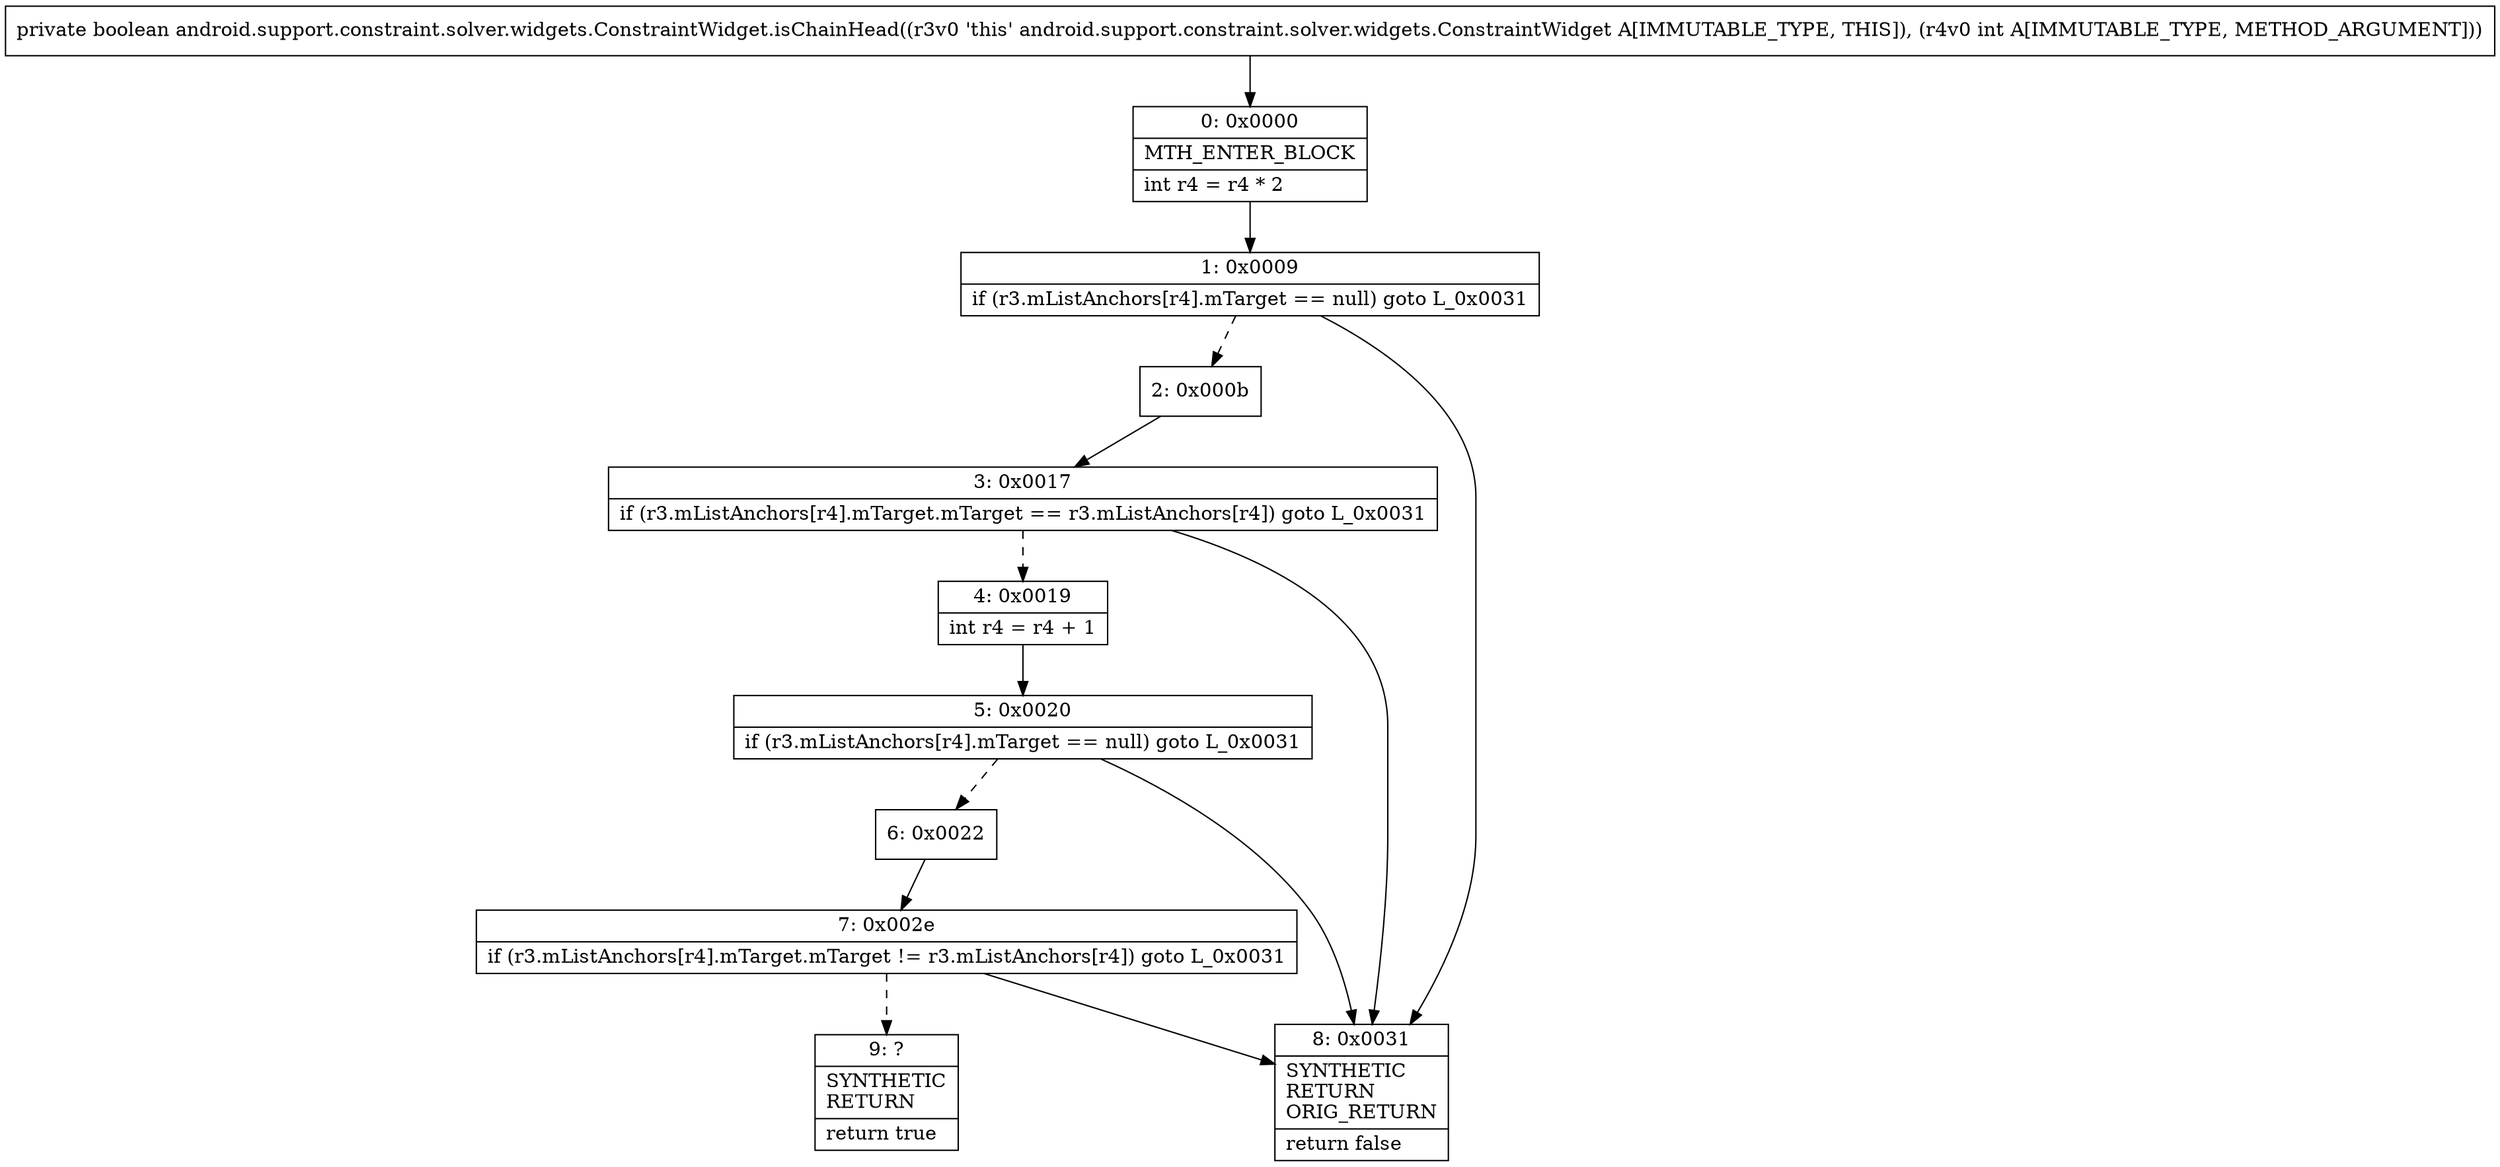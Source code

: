 digraph "CFG forandroid.support.constraint.solver.widgets.ConstraintWidget.isChainHead(I)Z" {
Node_0 [shape=record,label="{0\:\ 0x0000|MTH_ENTER_BLOCK\l|int r4 = r4 * 2\l}"];
Node_1 [shape=record,label="{1\:\ 0x0009|if (r3.mListAnchors[r4].mTarget == null) goto L_0x0031\l}"];
Node_2 [shape=record,label="{2\:\ 0x000b}"];
Node_3 [shape=record,label="{3\:\ 0x0017|if (r3.mListAnchors[r4].mTarget.mTarget == r3.mListAnchors[r4]) goto L_0x0031\l}"];
Node_4 [shape=record,label="{4\:\ 0x0019|int r4 = r4 + 1\l}"];
Node_5 [shape=record,label="{5\:\ 0x0020|if (r3.mListAnchors[r4].mTarget == null) goto L_0x0031\l}"];
Node_6 [shape=record,label="{6\:\ 0x0022}"];
Node_7 [shape=record,label="{7\:\ 0x002e|if (r3.mListAnchors[r4].mTarget.mTarget != r3.mListAnchors[r4]) goto L_0x0031\l}"];
Node_8 [shape=record,label="{8\:\ 0x0031|SYNTHETIC\lRETURN\lORIG_RETURN\l|return false\l}"];
Node_9 [shape=record,label="{9\:\ ?|SYNTHETIC\lRETURN\l|return true\l}"];
MethodNode[shape=record,label="{private boolean android.support.constraint.solver.widgets.ConstraintWidget.isChainHead((r3v0 'this' android.support.constraint.solver.widgets.ConstraintWidget A[IMMUTABLE_TYPE, THIS]), (r4v0 int A[IMMUTABLE_TYPE, METHOD_ARGUMENT])) }"];
MethodNode -> Node_0;
Node_0 -> Node_1;
Node_1 -> Node_2[style=dashed];
Node_1 -> Node_8;
Node_2 -> Node_3;
Node_3 -> Node_4[style=dashed];
Node_3 -> Node_8;
Node_4 -> Node_5;
Node_5 -> Node_6[style=dashed];
Node_5 -> Node_8;
Node_6 -> Node_7;
Node_7 -> Node_8;
Node_7 -> Node_9[style=dashed];
}


